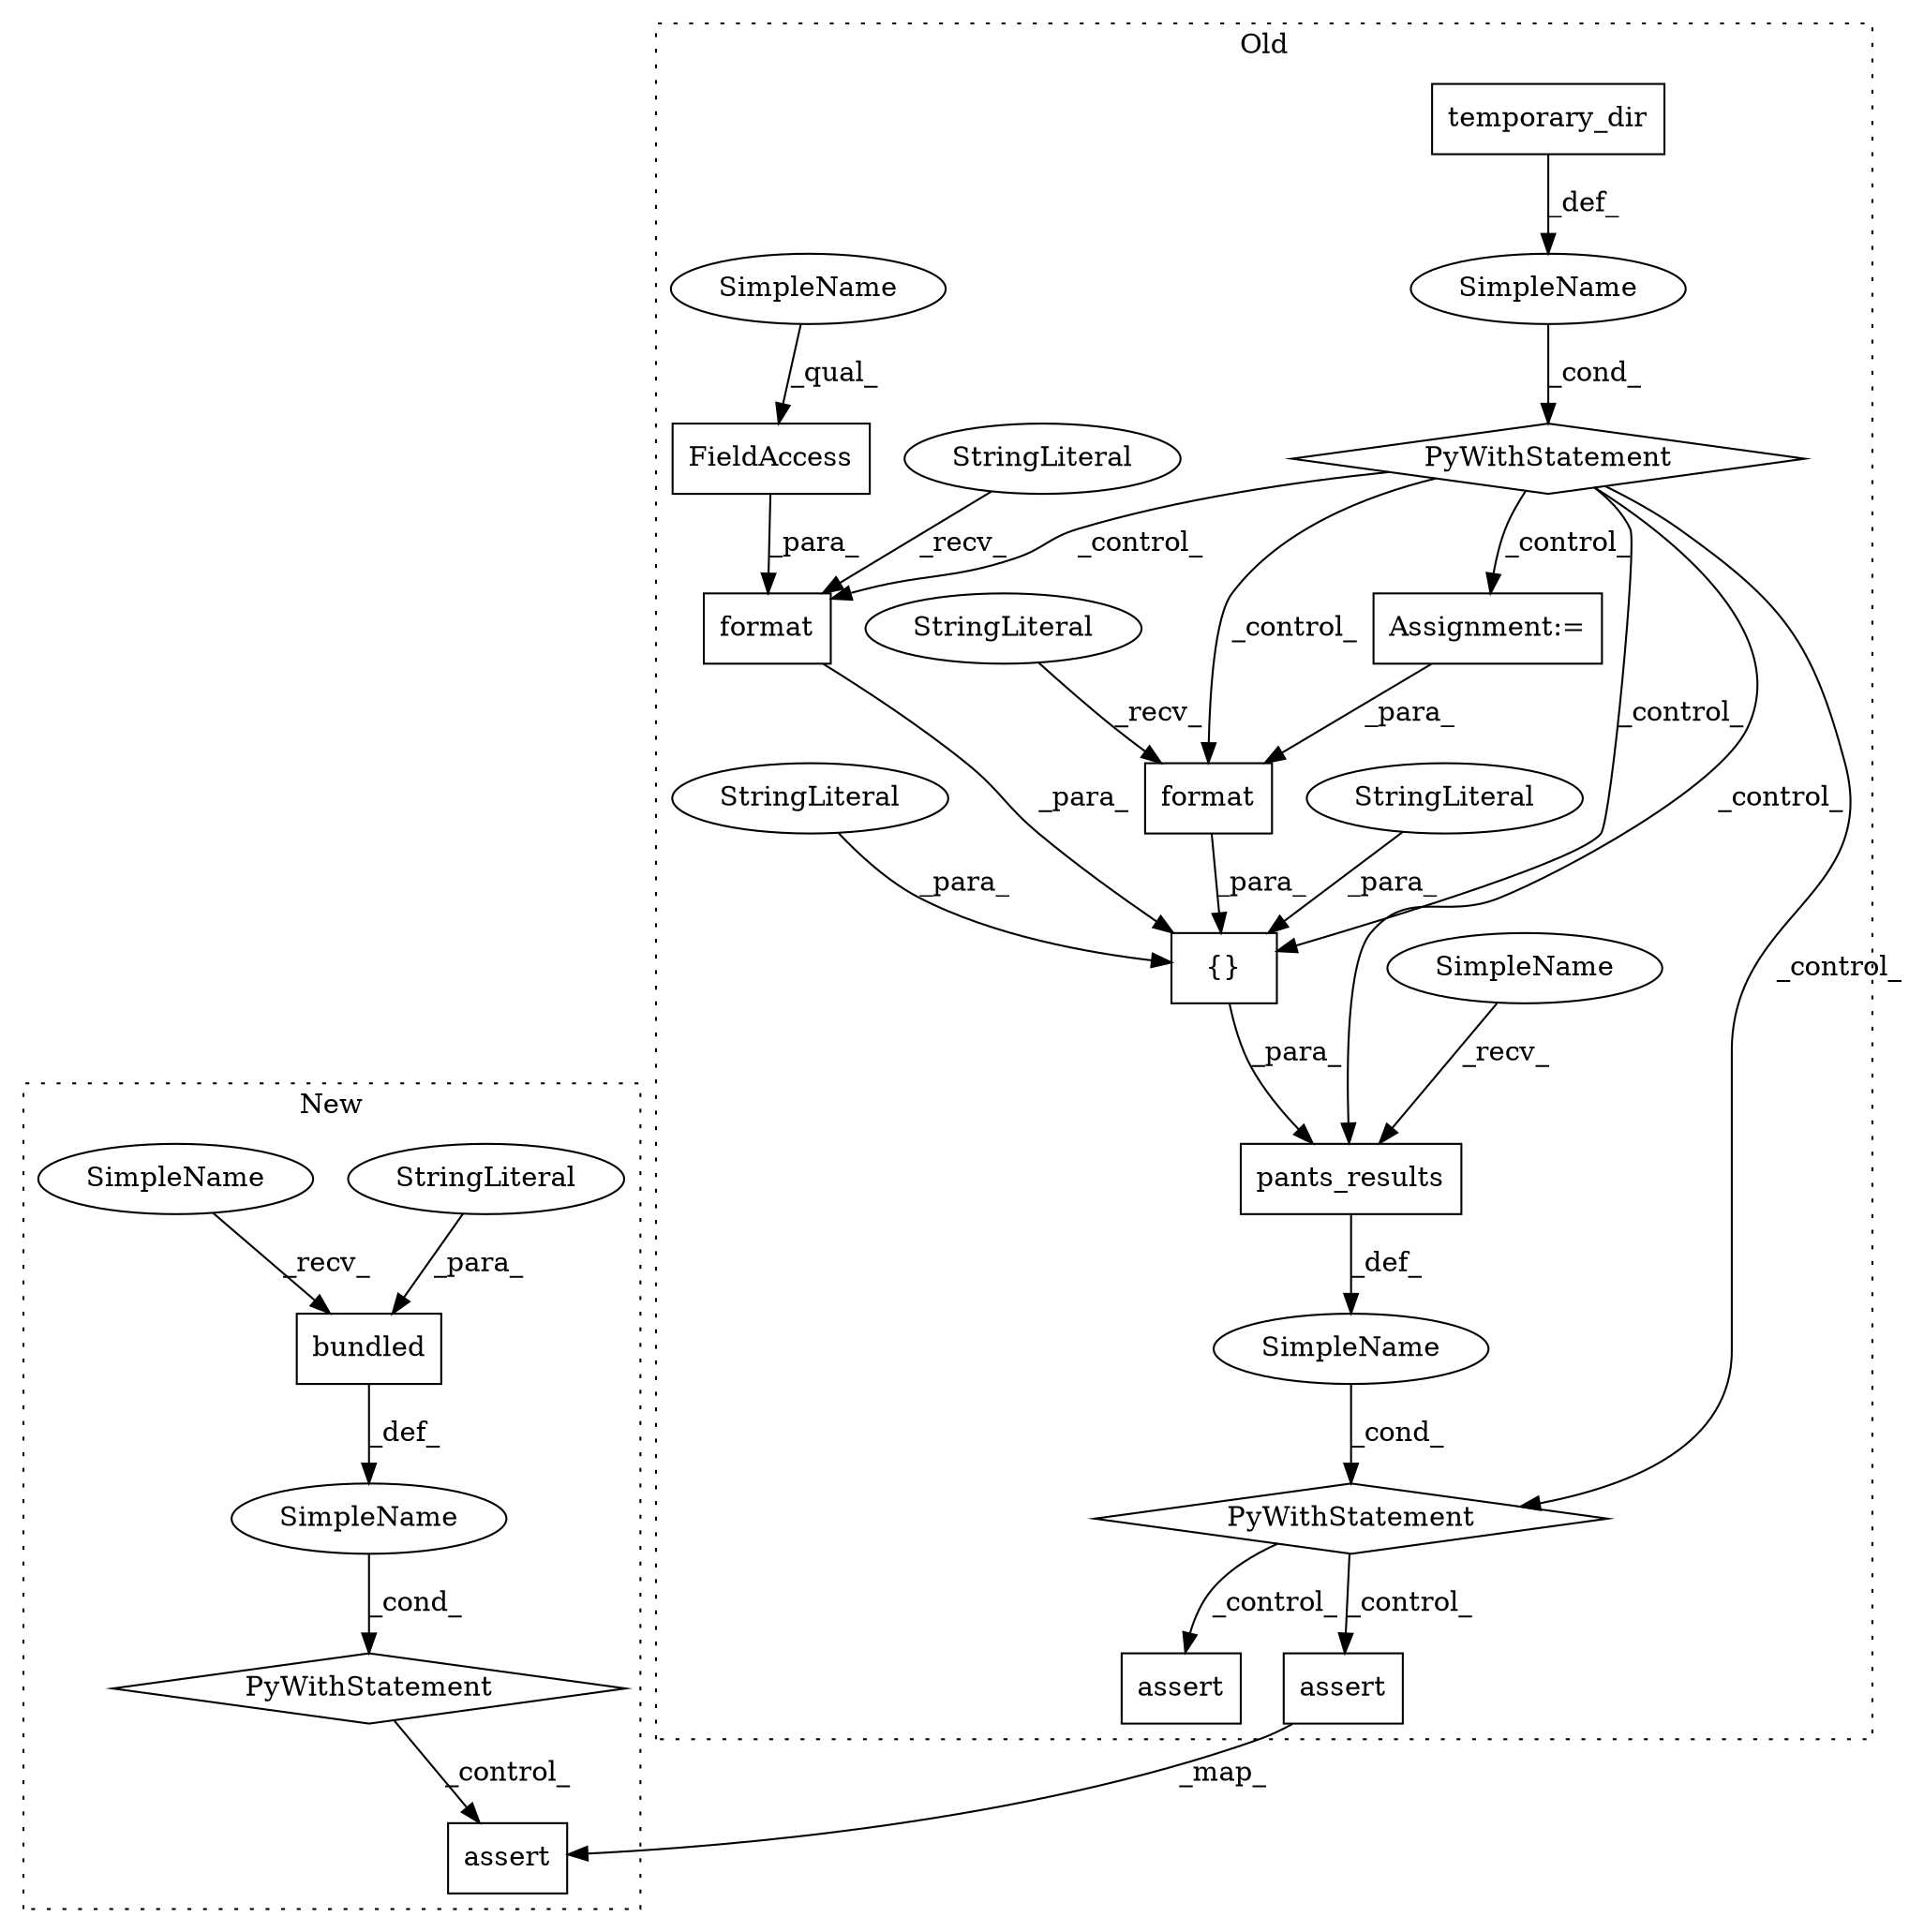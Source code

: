 digraph G {
subgraph cluster0 {
1 [label="PyWithStatement" a="104" s="1906,2044" l="10,2" shape="diamond"];
3 [label="{}" a="4" s="1947,2042" l="1,1" shape="box"];
4 [label="SimpleName" a="42" s="" l="" shape="ellipse"];
5 [label="assert" a="32" s="2084,2108" l="15,1" shape="box"];
6 [label="pants_results" a="32" s="1921,2043" l="14,1" shape="box"];
7 [label="FieldAccess" a="22" s="2025" l="16" shape="box"];
8 [label="PyWithStatement" a="104" s="1847,1872" l="10,2" shape="diamond"];
12 [label="assert" a="32" s="2124,2241" l="11,1" shape="box"];
13 [label="format" a="32" s="1974,1993" l="7,1" shape="box"];
14 [label="SimpleName" a="42" s="" l="" shape="ellipse"];
15 [label="format" a="32" s="2018,2041" l="7,1" shape="box"];
16 [label="temporary_dir" a="32" s="1857" l="15" shape="box"];
17 [label="StringLiteral" a="45" s="2004" l="13" shape="ellipse"];
18 [label="StringLiteral" a="45" s="1953" l="20" shape="ellipse"];
19 [label="Assignment:=" a="7" s="1886" l="12" shape="box"];
21 [label="StringLiteral" a="45" s="1948" l="4" shape="ellipse"];
22 [label="StringLiteral" a="45" s="1995" l="8" shape="ellipse"];
23 [label="SimpleName" a="42" s="2025" l="4" shape="ellipse"];
24 [label="SimpleName" a="42" s="1916" l="4" shape="ellipse"];
label = "Old";
style="dotted";
}
subgraph cluster1 {
2 [label="bundled" a="32" s="1899,1917" l="8,1" shape="box"];
9 [label="PyWithStatement" a="104" s="1884,1918" l="10,2" shape="diamond"];
10 [label="SimpleName" a="42" s="" l="" shape="ellipse"];
11 [label="assert" a="32" s="1955,2020" l="11,1" shape="box"];
20 [label="StringLiteral" a="45" s="1907" l="10" shape="ellipse"];
25 [label="SimpleName" a="42" s="1894" l="4" shape="ellipse"];
label = "New";
style="dotted";
}
1 -> 12 [label="_control_"];
1 -> 5 [label="_control_"];
2 -> 10 [label="_def_"];
3 -> 6 [label="_para_"];
4 -> 1 [label="_cond_"];
6 -> 4 [label="_def_"];
7 -> 15 [label="_para_"];
8 -> 15 [label="_control_"];
8 -> 1 [label="_control_"];
8 -> 3 [label="_control_"];
8 -> 19 [label="_control_"];
8 -> 6 [label="_control_"];
8 -> 13 [label="_control_"];
9 -> 11 [label="_control_"];
10 -> 9 [label="_cond_"];
12 -> 11 [label="_map_"];
13 -> 3 [label="_para_"];
14 -> 8 [label="_cond_"];
15 -> 3 [label="_para_"];
16 -> 14 [label="_def_"];
17 -> 15 [label="_recv_"];
18 -> 13 [label="_recv_"];
19 -> 13 [label="_para_"];
20 -> 2 [label="_para_"];
21 -> 3 [label="_para_"];
22 -> 3 [label="_para_"];
23 -> 7 [label="_qual_"];
24 -> 6 [label="_recv_"];
25 -> 2 [label="_recv_"];
}